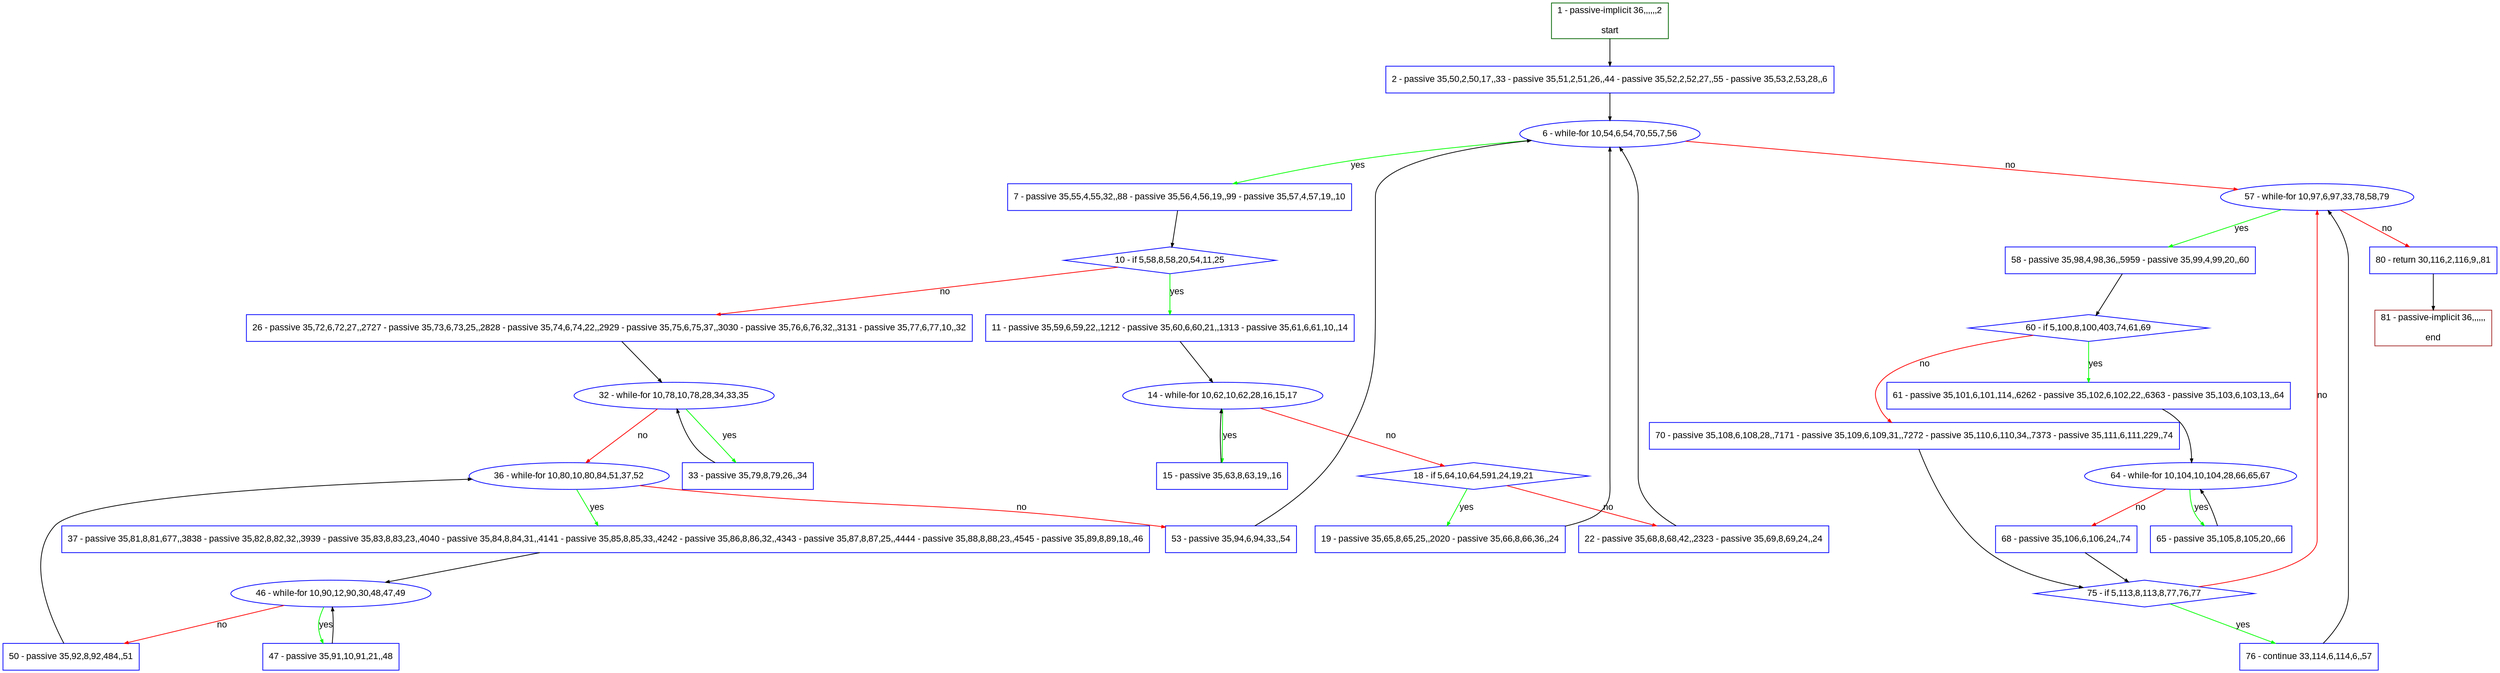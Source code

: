 digraph "" {
  graph [pack="true", label="", fontsize="12", packmode="clust", fontname="Arial", fillcolor="#FFFFCC", bgcolor="white", style="rounded,filled", compound="true"];
  node [node_initialized="no", label="", color="grey", fontsize="12", fillcolor="white", fontname="Arial", style="filled", shape="rectangle", compound="true", fixedsize="false"];
  edge [fontcolor="black", arrowhead="normal", arrowtail="none", arrowsize="0.5", ltail="", label="", color="black", fontsize="12", lhead="", fontname="Arial", dir="forward", compound="true"];
  __N1 [label="2 - passive 35,50,2,50,17,,33 - passive 35,51,2,51,26,,44 - passive 35,52,2,52,27,,55 - passive 35,53,2,53,28,,6", color="#0000ff", fillcolor="#ffffff", style="filled", shape="box"];
  __N2 [label="1 - passive-implicit 36,,,,,,2\n\nstart", color="#006400", fillcolor="#ffffff", style="filled", shape="box"];
  __N3 [label="6 - while-for 10,54,6,54,70,55,7,56", color="#0000ff", fillcolor="#ffffff", style="filled", shape="oval"];
  __N4 [label="7 - passive 35,55,4,55,32,,88 - passive 35,56,4,56,19,,99 - passive 35,57,4,57,19,,10", color="#0000ff", fillcolor="#ffffff", style="filled", shape="box"];
  __N5 [label="57 - while-for 10,97,6,97,33,78,58,79", color="#0000ff", fillcolor="#ffffff", style="filled", shape="oval"];
  __N6 [label="10 - if 5,58,8,58,20,54,11,25", color="#0000ff", fillcolor="#ffffff", style="filled", shape="diamond"];
  __N7 [label="11 - passive 35,59,6,59,22,,1212 - passive 35,60,6,60,21,,1313 - passive 35,61,6,61,10,,14", color="#0000ff", fillcolor="#ffffff", style="filled", shape="box"];
  __N8 [label="26 - passive 35,72,6,72,27,,2727 - passive 35,73,6,73,25,,2828 - passive 35,74,6,74,22,,2929 - passive 35,75,6,75,37,,3030 - passive 35,76,6,76,32,,3131 - passive 35,77,6,77,10,,32", color="#0000ff", fillcolor="#ffffff", style="filled", shape="box"];
  __N9 [label="14 - while-for 10,62,10,62,28,16,15,17", color="#0000ff", fillcolor="#ffffff", style="filled", shape="oval"];
  __N10 [label="15 - passive 35,63,8,63,19,,16", color="#0000ff", fillcolor="#ffffff", style="filled", shape="box"];
  __N11 [label="18 - if 5,64,10,64,591,24,19,21", color="#0000ff", fillcolor="#ffffff", style="filled", shape="diamond"];
  __N12 [label="19 - passive 35,65,8,65,25,,2020 - passive 35,66,8,66,36,,24", color="#0000ff", fillcolor="#ffffff", style="filled", shape="box"];
  __N13 [label="22 - passive 35,68,8,68,42,,2323 - passive 35,69,8,69,24,,24", color="#0000ff", fillcolor="#ffffff", style="filled", shape="box"];
  __N14 [label="32 - while-for 10,78,10,78,28,34,33,35", color="#0000ff", fillcolor="#ffffff", style="filled", shape="oval"];
  __N15 [label="33 - passive 35,79,8,79,26,,34", color="#0000ff", fillcolor="#ffffff", style="filled", shape="box"];
  __N16 [label="36 - while-for 10,80,10,80,84,51,37,52", color="#0000ff", fillcolor="#ffffff", style="filled", shape="oval"];
  __N17 [label="37 - passive 35,81,8,81,677,,3838 - passive 35,82,8,82,32,,3939 - passive 35,83,8,83,23,,4040 - passive 35,84,8,84,31,,4141 - passive 35,85,8,85,33,,4242 - passive 35,86,8,86,32,,4343 - passive 35,87,8,87,25,,4444 - passive 35,88,8,88,23,,4545 - passive 35,89,8,89,18,,46", color="#0000ff", fillcolor="#ffffff", style="filled", shape="box"];
  __N18 [label="53 - passive 35,94,6,94,33,,54", color="#0000ff", fillcolor="#ffffff", style="filled", shape="box"];
  __N19 [label="46 - while-for 10,90,12,90,30,48,47,49", color="#0000ff", fillcolor="#ffffff", style="filled", shape="oval"];
  __N20 [label="47 - passive 35,91,10,91,21,,48", color="#0000ff", fillcolor="#ffffff", style="filled", shape="box"];
  __N21 [label="50 - passive 35,92,8,92,484,,51", color="#0000ff", fillcolor="#ffffff", style="filled", shape="box"];
  __N22 [label="58 - passive 35,98,4,98,36,,5959 - passive 35,99,4,99,20,,60", color="#0000ff", fillcolor="#ffffff", style="filled", shape="box"];
  __N23 [label="80 - return 30,116,2,116,9,,81", color="#0000ff", fillcolor="#ffffff", style="filled", shape="box"];
  __N24 [label="60 - if 5,100,8,100,403,74,61,69", color="#0000ff", fillcolor="#ffffff", style="filled", shape="diamond"];
  __N25 [label="61 - passive 35,101,6,101,114,,6262 - passive 35,102,6,102,22,,6363 - passive 35,103,6,103,13,,64", color="#0000ff", fillcolor="#ffffff", style="filled", shape="box"];
  __N26 [label="70 - passive 35,108,6,108,28,,7171 - passive 35,109,6,109,31,,7272 - passive 35,110,6,110,34,,7373 - passive 35,111,6,111,229,,74", color="#0000ff", fillcolor="#ffffff", style="filled", shape="box"];
  __N27 [label="64 - while-for 10,104,10,104,28,66,65,67", color="#0000ff", fillcolor="#ffffff", style="filled", shape="oval"];
  __N28 [label="65 - passive 35,105,8,105,20,,66", color="#0000ff", fillcolor="#ffffff", style="filled", shape="box"];
  __N29 [label="68 - passive 35,106,6,106,24,,74", color="#0000ff", fillcolor="#ffffff", style="filled", shape="box"];
  __N30 [label="75 - if 5,113,8,113,8,77,76,77", color="#0000ff", fillcolor="#ffffff", style="filled", shape="diamond"];
  __N31 [label="76 - continue 33,114,6,114,6,,57", color="#0000ff", fillcolor="#ffffff", style="filled", shape="box"];
  __N32 [label="81 - passive-implicit 36,,,,,,\n\nend", color="#a52a2a", fillcolor="#ffffff", style="filled", shape="box"];
  __N2 -> __N1 [arrowhead="normal", arrowtail="none", color="#000000", label="", dir="forward"];
  __N1 -> __N3 [arrowhead="normal", arrowtail="none", color="#000000", label="", dir="forward"];
  __N3 -> __N4 [arrowhead="normal", arrowtail="none", color="#00ff00", label="yes", dir="forward"];
  __N3 -> __N5 [arrowhead="normal", arrowtail="none", color="#ff0000", label="no", dir="forward"];
  __N4 -> __N6 [arrowhead="normal", arrowtail="none", color="#000000", label="", dir="forward"];
  __N6 -> __N7 [arrowhead="normal", arrowtail="none", color="#00ff00", label="yes", dir="forward"];
  __N6 -> __N8 [arrowhead="normal", arrowtail="none", color="#ff0000", label="no", dir="forward"];
  __N7 -> __N9 [arrowhead="normal", arrowtail="none", color="#000000", label="", dir="forward"];
  __N9 -> __N10 [arrowhead="normal", arrowtail="none", color="#00ff00", label="yes", dir="forward"];
  __N10 -> __N9 [arrowhead="normal", arrowtail="none", color="#000000", label="", dir="forward"];
  __N9 -> __N11 [arrowhead="normal", arrowtail="none", color="#ff0000", label="no", dir="forward"];
  __N11 -> __N12 [arrowhead="normal", arrowtail="none", color="#00ff00", label="yes", dir="forward"];
  __N11 -> __N13 [arrowhead="normal", arrowtail="none", color="#ff0000", label="no", dir="forward"];
  __N12 -> __N3 [arrowhead="normal", arrowtail="none", color="#000000", label="", dir="forward"];
  __N13 -> __N3 [arrowhead="normal", arrowtail="none", color="#000000", label="", dir="forward"];
  __N8 -> __N14 [arrowhead="normal", arrowtail="none", color="#000000", label="", dir="forward"];
  __N14 -> __N15 [arrowhead="normal", arrowtail="none", color="#00ff00", label="yes", dir="forward"];
  __N15 -> __N14 [arrowhead="normal", arrowtail="none", color="#000000", label="", dir="forward"];
  __N14 -> __N16 [arrowhead="normal", arrowtail="none", color="#ff0000", label="no", dir="forward"];
  __N16 -> __N17 [arrowhead="normal", arrowtail="none", color="#00ff00", label="yes", dir="forward"];
  __N16 -> __N18 [arrowhead="normal", arrowtail="none", color="#ff0000", label="no", dir="forward"];
  __N17 -> __N19 [arrowhead="normal", arrowtail="none", color="#000000", label="", dir="forward"];
  __N19 -> __N20 [arrowhead="normal", arrowtail="none", color="#00ff00", label="yes", dir="forward"];
  __N20 -> __N19 [arrowhead="normal", arrowtail="none", color="#000000", label="", dir="forward"];
  __N19 -> __N21 [arrowhead="normal", arrowtail="none", color="#ff0000", label="no", dir="forward"];
  __N21 -> __N16 [arrowhead="normal", arrowtail="none", color="#000000", label="", dir="forward"];
  __N18 -> __N3 [arrowhead="normal", arrowtail="none", color="#000000", label="", dir="forward"];
  __N5 -> __N22 [arrowhead="normal", arrowtail="none", color="#00ff00", label="yes", dir="forward"];
  __N5 -> __N23 [arrowhead="normal", arrowtail="none", color="#ff0000", label="no", dir="forward"];
  __N22 -> __N24 [arrowhead="normal", arrowtail="none", color="#000000", label="", dir="forward"];
  __N24 -> __N25 [arrowhead="normal", arrowtail="none", color="#00ff00", label="yes", dir="forward"];
  __N24 -> __N26 [arrowhead="normal", arrowtail="none", color="#ff0000", label="no", dir="forward"];
  __N25 -> __N27 [arrowhead="normal", arrowtail="none", color="#000000", label="", dir="forward"];
  __N27 -> __N28 [arrowhead="normal", arrowtail="none", color="#00ff00", label="yes", dir="forward"];
  __N28 -> __N27 [arrowhead="normal", arrowtail="none", color="#000000", label="", dir="forward"];
  __N27 -> __N29 [arrowhead="normal", arrowtail="none", color="#ff0000", label="no", dir="forward"];
  __N29 -> __N30 [arrowhead="normal", arrowtail="none", color="#000000", label="", dir="forward"];
  __N26 -> __N30 [arrowhead="normal", arrowtail="none", color="#000000", label="", dir="forward"];
  __N30 -> __N5 [arrowhead="normal", arrowtail="none", color="#ff0000", label="no", dir="forward"];
  __N30 -> __N31 [arrowhead="normal", arrowtail="none", color="#00ff00", label="yes", dir="forward"];
  __N31 -> __N5 [arrowhead="normal", arrowtail="none", color="#000000", label="", dir="forward"];
  __N23 -> __N32 [arrowhead="normal", arrowtail="none", color="#000000", label="", dir="forward"];
}
